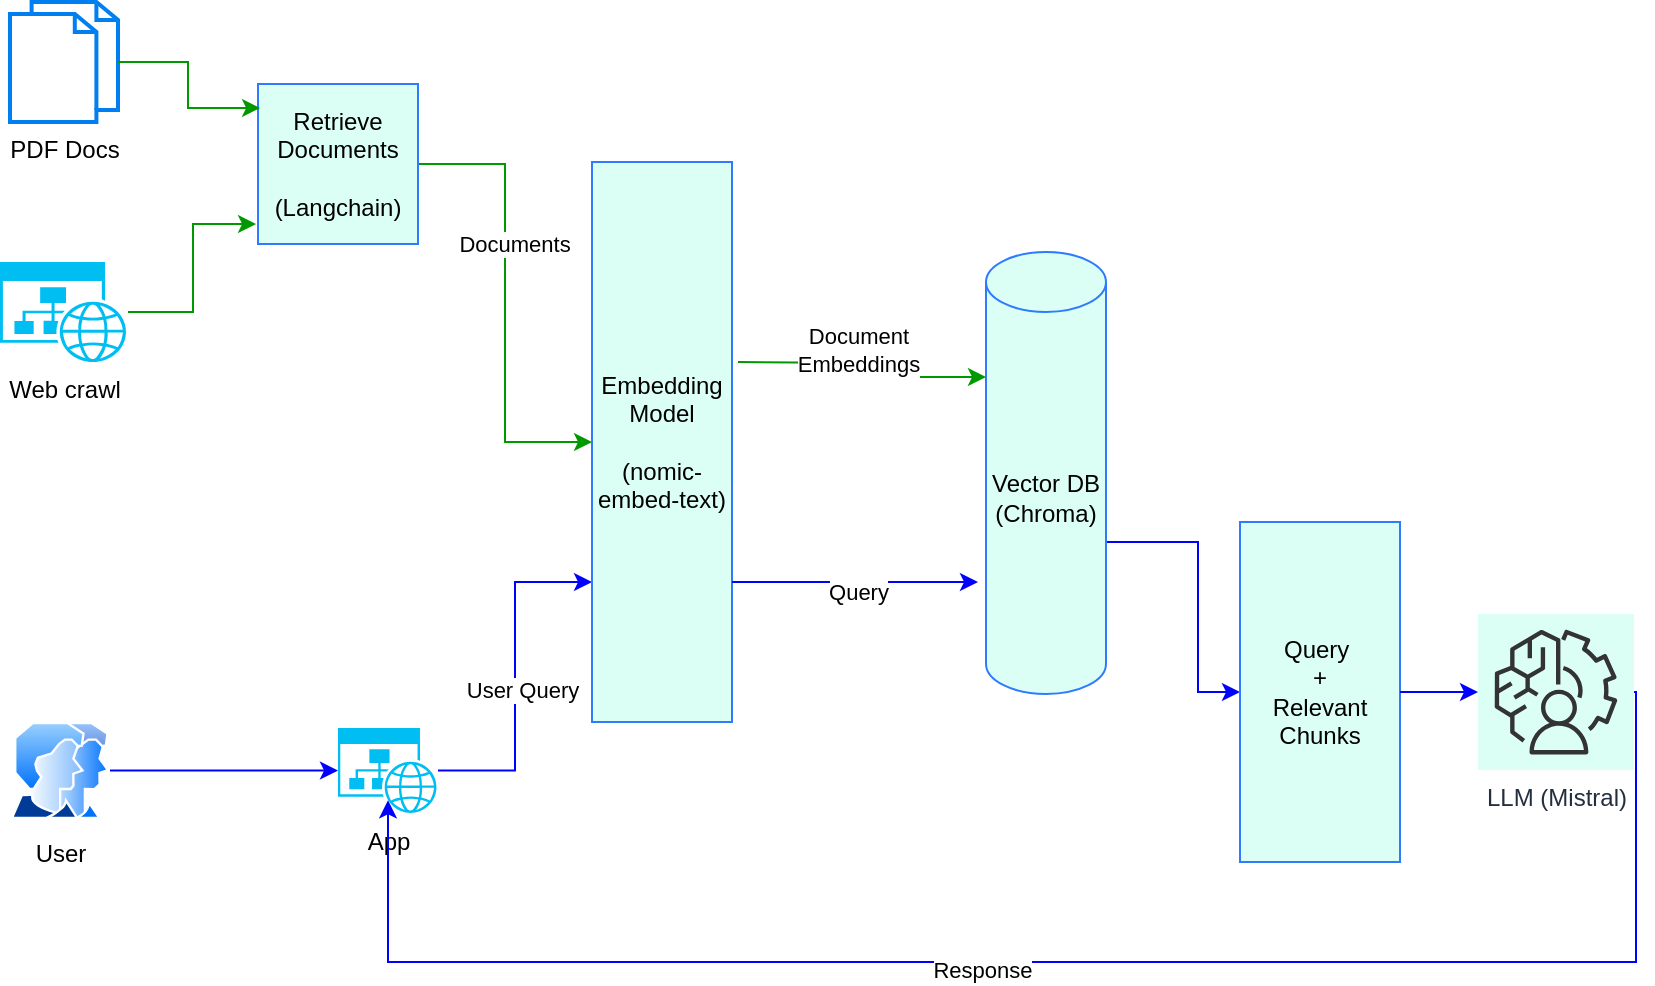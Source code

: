<mxfile version="24.6.4" type="device">
  <diagram name="Page-1" id="QxS8bCId8a-4wgC4GvOT">
    <mxGraphModel dx="1242" dy="755" grid="1" gridSize="10" guides="1" tooltips="1" connect="1" arrows="1" fold="1" page="1" pageScale="1" pageWidth="850" pageHeight="1100" math="0" shadow="0">
      <root>
        <mxCell id="0" />
        <mxCell id="1" parent="0" />
        <mxCell id="ATMSU0YLp7zQfDPAPbiL-1" value="LLM (Mistral)" style="sketch=0;points=[[0,0,0],[0.25,0,0],[0.5,0,0],[0.75,0,0],[1,0,0],[0,1,0],[0.25,1,0],[0.5,1,0],[0.75,1,0],[1,1,0],[0,0.25,0],[0,0.5,0],[0,0.75,0],[1,0.25,0],[1,0.5,0],[1,0.75,0]];outlineConnect=0;fontColor=#232F3E;fillColor=#DBFFF5;strokeColor=#333333;dashed=0;verticalLabelPosition=bottom;verticalAlign=top;align=center;html=1;fontSize=12;fontStyle=0;aspect=fixed;shape=mxgraph.aws4.resourceIcon;resIcon=mxgraph.aws4.augmented_ai;" vertex="1" parent="1">
          <mxGeometry x="780" y="354" width="78" height="78" as="geometry" />
        </mxCell>
        <mxCell id="ATMSU0YLp7zQfDPAPbiL-2" value="PDF Docs" style="html=1;verticalLabelPosition=bottom;align=center;labelBackgroundColor=#ffffff;verticalAlign=top;strokeWidth=2;strokeColor=#0080F0;shadow=0;dashed=0;shape=mxgraph.ios7.icons.documents;" vertex="1" parent="1">
          <mxGeometry x="46" y="48" width="54" height="60" as="geometry" />
        </mxCell>
        <mxCell id="ATMSU0YLp7zQfDPAPbiL-5" value="Web crawl" style="verticalLabelPosition=bottom;html=1;verticalAlign=top;align=center;strokeColor=none;fillColor=#00BEF2;shape=mxgraph.azure.website_generic;pointerEvents=1;" vertex="1" parent="1">
          <mxGeometry x="41" y="178" width="64" height="50" as="geometry" />
        </mxCell>
        <mxCell id="ATMSU0YLp7zQfDPAPbiL-15" style="edgeStyle=orthogonalEdgeStyle;rounded=0;orthogonalLoop=1;jettySize=auto;html=1;entryX=0;entryY=0.5;entryDx=0;entryDy=0;strokeColor=#009900;" edge="1" parent="1" source="ATMSU0YLp7zQfDPAPbiL-8" target="ATMSU0YLp7zQfDPAPbiL-26">
          <mxGeometry relative="1" as="geometry">
            <mxPoint x="400" y="290.5" as="targetPoint" />
          </mxGeometry>
        </mxCell>
        <mxCell id="ATMSU0YLp7zQfDPAPbiL-32" value="Documents" style="edgeLabel;html=1;align=center;verticalAlign=middle;resizable=0;points=[];" vertex="1" connectable="0" parent="ATMSU0YLp7zQfDPAPbiL-15">
          <mxGeometry x="-0.275" y="4" relative="1" as="geometry">
            <mxPoint y="1" as="offset" />
          </mxGeometry>
        </mxCell>
        <mxCell id="ATMSU0YLp7zQfDPAPbiL-8" value="Retrieve Documents&lt;br&gt;&lt;br&gt;(Langchain)" style="whiteSpace=wrap;html=1;aspect=fixed;strokeColor=#2E7BFF;fillColor=#DBFFF5;" vertex="1" parent="1">
          <mxGeometry x="170" y="89" width="80" height="80" as="geometry" />
        </mxCell>
        <mxCell id="ATMSU0YLp7zQfDPAPbiL-29" style="edgeStyle=orthogonalEdgeStyle;rounded=0;orthogonalLoop=1;jettySize=auto;html=1;entryX=0;entryY=0.5;entryDx=0;entryDy=0;strokeColor=#0000FF;" edge="1" parent="1" source="ATMSU0YLp7zQfDPAPbiL-10" target="ATMSU0YLp7zQfDPAPbiL-23">
          <mxGeometry relative="1" as="geometry">
            <Array as="points">
              <mxPoint x="640" y="318" />
              <mxPoint x="640" y="393" />
            </Array>
          </mxGeometry>
        </mxCell>
        <mxCell id="ATMSU0YLp7zQfDPAPbiL-10" value="Vector DB&lt;br&gt;(Chroma)" style="shape=cylinder3;whiteSpace=wrap;html=1;boundedLbl=1;backgroundOutline=1;size=15;strokeColor=#2E7BFF;fillColor=#DBFFF5;" vertex="1" parent="1">
          <mxGeometry x="534" y="173" width="60" height="221" as="geometry" />
        </mxCell>
        <mxCell id="ATMSU0YLp7zQfDPAPbiL-18" style="edgeStyle=orthogonalEdgeStyle;rounded=0;orthogonalLoop=1;jettySize=auto;html=1;strokeColor=#0000FF;" edge="1" parent="1" source="ATMSU0YLp7zQfDPAPbiL-11" target="ATMSU0YLp7zQfDPAPbiL-12">
          <mxGeometry relative="1" as="geometry" />
        </mxCell>
        <mxCell id="ATMSU0YLp7zQfDPAPbiL-11" value="User" style="image;aspect=fixed;perimeter=ellipsePerimeter;html=1;align=center;shadow=0;dashed=0;spacingTop=3;image=img/lib/active_directory/user_accounts.svg;" vertex="1" parent="1">
          <mxGeometry x="46" y="408" width="50" height="48.5" as="geometry" />
        </mxCell>
        <mxCell id="ATMSU0YLp7zQfDPAPbiL-12" value="App&lt;div&gt;&lt;br&gt;&lt;/div&gt;" style="verticalLabelPosition=bottom;html=1;verticalAlign=top;align=center;strokeColor=none;fillColor=#00BEF2;shape=mxgraph.azure.website_generic;pointerEvents=1;" vertex="1" parent="1">
          <mxGeometry x="210" y="411" width="50" height="42.5" as="geometry" />
        </mxCell>
        <mxCell id="ATMSU0YLp7zQfDPAPbiL-19" style="edgeStyle=orthogonalEdgeStyle;rounded=0;orthogonalLoop=1;jettySize=auto;html=1;entryX=0;entryY=0.75;entryDx=0;entryDy=0;strokeColor=#0000FF;" edge="1" parent="1" source="ATMSU0YLp7zQfDPAPbiL-12" target="ATMSU0YLp7zQfDPAPbiL-26">
          <mxGeometry relative="1" as="geometry">
            <mxPoint x="400" y="324.25" as="targetPoint" />
          </mxGeometry>
        </mxCell>
        <mxCell id="ATMSU0YLp7zQfDPAPbiL-34" value="User Query" style="edgeLabel;html=1;align=center;verticalAlign=middle;resizable=0;points=[];" vertex="1" connectable="0" parent="ATMSU0YLp7zQfDPAPbiL-19">
          <mxGeometry x="-0.072" y="-3" relative="1" as="geometry">
            <mxPoint as="offset" />
          </mxGeometry>
        </mxCell>
        <mxCell id="ATMSU0YLp7zQfDPAPbiL-23" value="Query&amp;nbsp;&lt;br&gt;+&lt;br&gt;Relevant Chunks" style="rounded=0;whiteSpace=wrap;html=1;strokeColor=#2E7BFF;fillColor=#DBFFF5;" vertex="1" parent="1">
          <mxGeometry x="661" y="308" width="80" height="170" as="geometry" />
        </mxCell>
        <mxCell id="ATMSU0YLp7zQfDPAPbiL-24" style="edgeStyle=orthogonalEdgeStyle;rounded=0;orthogonalLoop=1;jettySize=auto;html=1;entryX=0.013;entryY=0.15;entryDx=0;entryDy=0;entryPerimeter=0;strokeColor=#009900;" edge="1" parent="1" source="ATMSU0YLp7zQfDPAPbiL-2" target="ATMSU0YLp7zQfDPAPbiL-8">
          <mxGeometry relative="1" as="geometry" />
        </mxCell>
        <mxCell id="ATMSU0YLp7zQfDPAPbiL-25" style="edgeStyle=orthogonalEdgeStyle;rounded=0;orthogonalLoop=1;jettySize=auto;html=1;entryX=-0.012;entryY=0.875;entryDx=0;entryDy=0;entryPerimeter=0;strokeColor=#009900;" edge="1" parent="1" source="ATMSU0YLp7zQfDPAPbiL-5" target="ATMSU0YLp7zQfDPAPbiL-8">
          <mxGeometry relative="1" as="geometry" />
        </mxCell>
        <mxCell id="ATMSU0YLp7zQfDPAPbiL-26" value="Embedding Model&lt;br&gt;&lt;br&gt;(nomic-embed-text)" style="rounded=0;whiteSpace=wrap;html=1;strokeColor=#2E7BFF;fillColor=#DBFFF5;" vertex="1" parent="1">
          <mxGeometry x="337" y="128" width="70" height="280" as="geometry" />
        </mxCell>
        <mxCell id="ATMSU0YLp7zQfDPAPbiL-27" style="edgeStyle=orthogonalEdgeStyle;rounded=0;orthogonalLoop=1;jettySize=auto;html=1;strokeColor=#009900;entryX=0;entryY=0;entryDx=0;entryDy=62.5;entryPerimeter=0;" edge="1" parent="1" target="ATMSU0YLp7zQfDPAPbiL-10">
          <mxGeometry relative="1" as="geometry">
            <mxPoint x="410" y="228" as="sourcePoint" />
            <mxPoint x="530" y="229" as="targetPoint" />
          </mxGeometry>
        </mxCell>
        <mxCell id="ATMSU0YLp7zQfDPAPbiL-33" value="Document &lt;br&gt;Embeddings" style="edgeLabel;html=1;align=center;verticalAlign=middle;resizable=0;points=[];" vertex="1" connectable="0" parent="ATMSU0YLp7zQfDPAPbiL-27">
          <mxGeometry x="-0.107" y="-3" relative="1" as="geometry">
            <mxPoint x="1" y="-10" as="offset" />
          </mxGeometry>
        </mxCell>
        <mxCell id="ATMSU0YLp7zQfDPAPbiL-28" style="edgeStyle=orthogonalEdgeStyle;rounded=0;orthogonalLoop=1;jettySize=auto;html=1;exitX=1;exitY=0.75;exitDx=0;exitDy=0;strokeColor=#0000FF;" edge="1" parent="1" source="ATMSU0YLp7zQfDPAPbiL-26">
          <mxGeometry relative="1" as="geometry">
            <mxPoint x="530" y="338" as="targetPoint" />
          </mxGeometry>
        </mxCell>
        <mxCell id="ATMSU0YLp7zQfDPAPbiL-35" value="Query" style="edgeLabel;html=1;align=center;verticalAlign=middle;resizable=0;points=[];" vertex="1" connectable="0" parent="ATMSU0YLp7zQfDPAPbiL-28">
          <mxGeometry x="0.01" y="-3" relative="1" as="geometry">
            <mxPoint x="1" y="1" as="offset" />
          </mxGeometry>
        </mxCell>
        <mxCell id="ATMSU0YLp7zQfDPAPbiL-30" style="edgeStyle=orthogonalEdgeStyle;rounded=0;orthogonalLoop=1;jettySize=auto;html=1;entryX=0;entryY=0.5;entryDx=0;entryDy=0;entryPerimeter=0;strokeColor=#0000FF;" edge="1" parent="1" source="ATMSU0YLp7zQfDPAPbiL-23" target="ATMSU0YLp7zQfDPAPbiL-1">
          <mxGeometry relative="1" as="geometry" />
        </mxCell>
        <mxCell id="ATMSU0YLp7zQfDPAPbiL-31" style="edgeStyle=orthogonalEdgeStyle;rounded=0;orthogonalLoop=1;jettySize=auto;html=1;entryX=0.5;entryY=0.85;entryDx=0;entryDy=0;entryPerimeter=0;strokeColor=#0000FF;" edge="1" parent="1" source="ATMSU0YLp7zQfDPAPbiL-1" target="ATMSU0YLp7zQfDPAPbiL-12">
          <mxGeometry relative="1" as="geometry">
            <Array as="points">
              <mxPoint x="859" y="528" />
              <mxPoint x="235" y="528" />
            </Array>
          </mxGeometry>
        </mxCell>
        <mxCell id="ATMSU0YLp7zQfDPAPbiL-36" value="Response" style="edgeLabel;html=1;align=center;verticalAlign=middle;resizable=0;points=[];" vertex="1" connectable="0" parent="ATMSU0YLp7zQfDPAPbiL-31">
          <mxGeometry x="0.101" y="4" relative="1" as="geometry">
            <mxPoint as="offset" />
          </mxGeometry>
        </mxCell>
      </root>
    </mxGraphModel>
  </diagram>
</mxfile>
